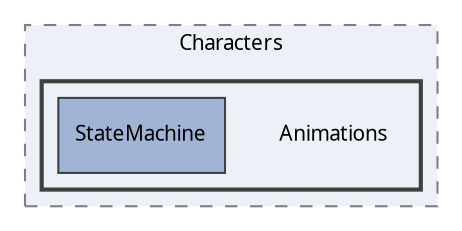 digraph "Animations"
{
 // LATEX_PDF_SIZE
  edge [fontname="Calibrii",fontsize="10",labelfontname="Calibrii",labelfontsize="10"];
  node [fontname="Calibrii",fontsize="10",shape=record];
  compound=true
  subgraph clusterdir_d246d505dd15704a91f1b72223078db8 {
    graph [ bgcolor="#edf0f7", pencolor="grey50", style="filled,dashed,", label="Characters", fontname="Calibrii", fontsize="10", URL="dir_d246d505dd15704a91f1b72223078db8.html"]
  subgraph clusterdir_50058cc8ab76443b54e07c31601e6119 {
    graph [ bgcolor="#edf0f7", pencolor="grey25", style="filled,bold,", label="", fontname="Calibrii", fontsize="10", URL="dir_50058cc8ab76443b54e07c31601e6119.html"]
    dir_50058cc8ab76443b54e07c31601e6119 [shape=plaintext, label="Animations"];
  dir_c16fbc2d0aa15c721f85db4bda1ceed9 [shape=box, label="StateMachine", style="filled,", fillcolor="#a2b4d6", color="grey25", URL="dir_c16fbc2d0aa15c721f85db4bda1ceed9.html"];
  }
  }
}
